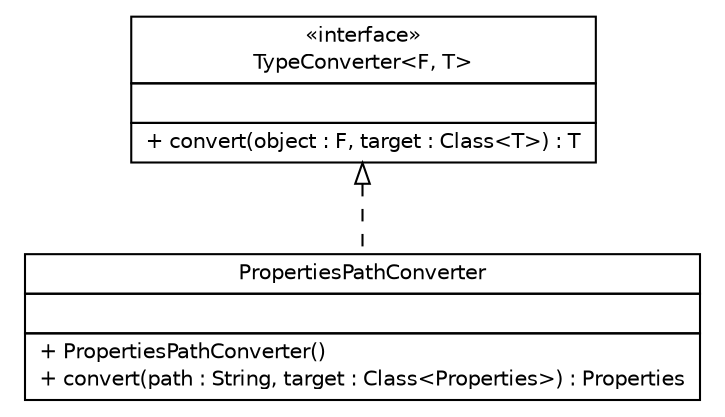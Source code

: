 #!/usr/local/bin/dot
#
# Class diagram 
# Generated by UMLGraph version R5_6 (http://www.umlgraph.org/)
#

digraph G {
	edge [fontname="Helvetica",fontsize=10,labelfontname="Helvetica",labelfontsize=10];
	node [fontname="Helvetica",fontsize=10,shape=plaintext];
	nodesep=0.25;
	ranksep=0.5;
	// sorcer.config.convert.PropertiesPathConverter
	c30837 [label=<<table title="sorcer.config.convert.PropertiesPathConverter" border="0" cellborder="1" cellspacing="0" cellpadding="2" port="p" href="./PropertiesPathConverter.html">
		<tr><td><table border="0" cellspacing="0" cellpadding="1">
<tr><td align="center" balign="center"> PropertiesPathConverter </td></tr>
		</table></td></tr>
		<tr><td><table border="0" cellspacing="0" cellpadding="1">
<tr><td align="left" balign="left">  </td></tr>
		</table></td></tr>
		<tr><td><table border="0" cellspacing="0" cellpadding="1">
<tr><td align="left" balign="left"> + PropertiesPathConverter() </td></tr>
<tr><td align="left" balign="left"> + convert(path : String, target : Class&lt;Properties&gt;) : Properties </td></tr>
		</table></td></tr>
		</table>>, URL="./PropertiesPathConverter.html", fontname="Helvetica", fontcolor="black", fontsize=10.0];
	// sorcer.config.convert.TypeConverter<F, T>
	c30838 [label=<<table title="sorcer.config.convert.TypeConverter" border="0" cellborder="1" cellspacing="0" cellpadding="2" port="p" href="./TypeConverter.html">
		<tr><td><table border="0" cellspacing="0" cellpadding="1">
<tr><td align="center" balign="center"> &#171;interface&#187; </td></tr>
<tr><td align="center" balign="center"> TypeConverter&lt;F, T&gt; </td></tr>
		</table></td></tr>
		<tr><td><table border="0" cellspacing="0" cellpadding="1">
<tr><td align="left" balign="left">  </td></tr>
		</table></td></tr>
		<tr><td><table border="0" cellspacing="0" cellpadding="1">
<tr><td align="left" balign="left"> + convert(object : F, target : Class&lt;T&gt;) : T </td></tr>
		</table></td></tr>
		</table>>, URL="./TypeConverter.html", fontname="Helvetica", fontcolor="black", fontsize=10.0];
	//sorcer.config.convert.PropertiesPathConverter implements sorcer.config.convert.TypeConverter<F, T>
	c30838:p -> c30837:p [dir=back,arrowtail=empty,style=dashed];
}

